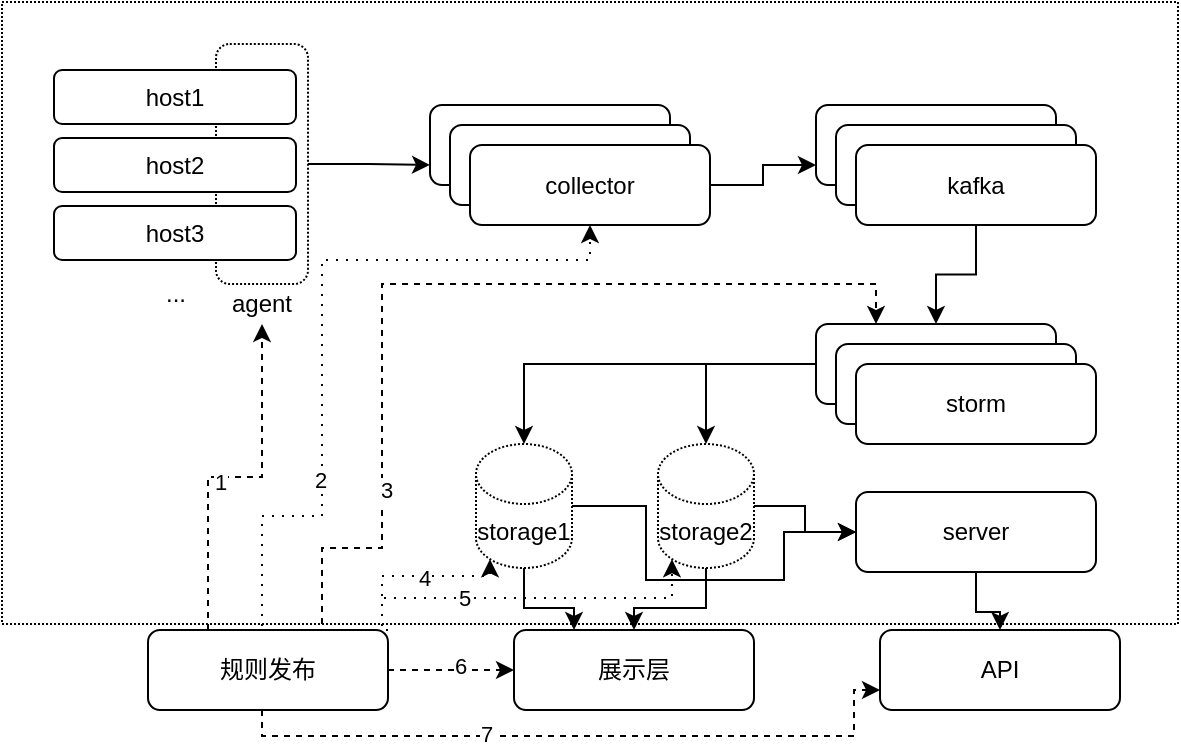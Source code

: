 <mxfile version="13.10.1" type="github">
  <diagram id="RqA7gkf1sfRdEyldcE1K" name="Page-1">
    <mxGraphModel dx="946" dy="557" grid="0" gridSize="10" guides="1" tooltips="1" connect="1" arrows="1" fold="1" page="1" pageScale="1" pageWidth="827" pageHeight="1169" math="0" shadow="0">
      <root>
        <mxCell id="0" />
        <mxCell id="1" parent="0" />
        <mxCell id="BtfTo6FAUonUfdYVLxbR-29" value="" style="rounded=0;whiteSpace=wrap;html=1;dashed=1;dashPattern=1 1;" vertex="1" parent="1">
          <mxGeometry x="19" y="100" width="588" height="311" as="geometry" />
        </mxCell>
        <mxCell id="BtfTo6FAUonUfdYVLxbR-17" style="edgeStyle=orthogonalEdgeStyle;rounded=0;orthogonalLoop=1;jettySize=auto;html=1;entryX=0;entryY=0.75;entryDx=0;entryDy=0;" edge="1" parent="1" source="BtfTo6FAUonUfdYVLxbR-7" target="BtfTo6FAUonUfdYVLxbR-5">
          <mxGeometry relative="1" as="geometry" />
        </mxCell>
        <mxCell id="BtfTo6FAUonUfdYVLxbR-7" value="" style="rounded=1;whiteSpace=wrap;html=1;dashed=1;dashPattern=1 1;" vertex="1" parent="1">
          <mxGeometry x="126" y="121" width="46" height="120" as="geometry" />
        </mxCell>
        <mxCell id="BtfTo6FAUonUfdYVLxbR-1" value="host1" style="rounded=1;whiteSpace=wrap;html=1;" vertex="1" parent="1">
          <mxGeometry x="45" y="134" width="121" height="27" as="geometry" />
        </mxCell>
        <mxCell id="BtfTo6FAUonUfdYVLxbR-2" value="host2" style="rounded=1;whiteSpace=wrap;html=1;" vertex="1" parent="1">
          <mxGeometry x="45" y="168" width="121" height="27" as="geometry" />
        </mxCell>
        <mxCell id="BtfTo6FAUonUfdYVLxbR-3" value="host3" style="rounded=1;whiteSpace=wrap;html=1;" vertex="1" parent="1">
          <mxGeometry x="45" y="202" width="121" height="27" as="geometry" />
        </mxCell>
        <mxCell id="BtfTo6FAUonUfdYVLxbR-4" value="..." style="text;html=1;strokeColor=none;fillColor=none;align=center;verticalAlign=middle;whiteSpace=wrap;rounded=0;" vertex="1" parent="1">
          <mxGeometry x="86" y="236" width="40" height="20" as="geometry" />
        </mxCell>
        <mxCell id="BtfTo6FAUonUfdYVLxbR-5" value="" style="rounded=1;whiteSpace=wrap;html=1;" vertex="1" parent="1">
          <mxGeometry x="233" y="151.5" width="120" height="40" as="geometry" />
        </mxCell>
        <mxCell id="BtfTo6FAUonUfdYVLxbR-8" value="agent" style="text;html=1;strokeColor=none;fillColor=none;align=center;verticalAlign=middle;whiteSpace=wrap;rounded=0;dashed=1;dashPattern=1 1;" vertex="1" parent="1">
          <mxGeometry x="129" y="241" width="40" height="20" as="geometry" />
        </mxCell>
        <mxCell id="BtfTo6FAUonUfdYVLxbR-9" value="" style="rounded=1;whiteSpace=wrap;html=1;" vertex="1" parent="1">
          <mxGeometry x="243" y="161.5" width="120" height="40" as="geometry" />
        </mxCell>
        <mxCell id="BtfTo6FAUonUfdYVLxbR-18" style="edgeStyle=orthogonalEdgeStyle;rounded=0;orthogonalLoop=1;jettySize=auto;html=1;entryX=0;entryY=0.75;entryDx=0;entryDy=0;" edge="1" parent="1" source="BtfTo6FAUonUfdYVLxbR-10" target="BtfTo6FAUonUfdYVLxbR-14">
          <mxGeometry relative="1" as="geometry" />
        </mxCell>
        <mxCell id="BtfTo6FAUonUfdYVLxbR-10" value="collector" style="rounded=1;whiteSpace=wrap;html=1;" vertex="1" parent="1">
          <mxGeometry x="253" y="171.5" width="120" height="40" as="geometry" />
        </mxCell>
        <mxCell id="BtfTo6FAUonUfdYVLxbR-14" value="" style="rounded=1;whiteSpace=wrap;html=1;" vertex="1" parent="1">
          <mxGeometry x="426" y="151.5" width="120" height="40" as="geometry" />
        </mxCell>
        <mxCell id="BtfTo6FAUonUfdYVLxbR-15" value="" style="rounded=1;whiteSpace=wrap;html=1;" vertex="1" parent="1">
          <mxGeometry x="436" y="161.5" width="120" height="40" as="geometry" />
        </mxCell>
        <mxCell id="BtfTo6FAUonUfdYVLxbR-23" style="edgeStyle=orthogonalEdgeStyle;rounded=0;orthogonalLoop=1;jettySize=auto;html=1;exitX=0.5;exitY=1;exitDx=0;exitDy=0;entryX=0.5;entryY=0;entryDx=0;entryDy=0;" edge="1" parent="1" source="BtfTo6FAUonUfdYVLxbR-16" target="BtfTo6FAUonUfdYVLxbR-20">
          <mxGeometry relative="1" as="geometry" />
        </mxCell>
        <mxCell id="BtfTo6FAUonUfdYVLxbR-16" value="kafka" style="rounded=1;whiteSpace=wrap;html=1;" vertex="1" parent="1">
          <mxGeometry x="446" y="171.5" width="120" height="40" as="geometry" />
        </mxCell>
        <mxCell id="BtfTo6FAUonUfdYVLxbR-26" style="edgeStyle=orthogonalEdgeStyle;rounded=0;orthogonalLoop=1;jettySize=auto;html=1;exitX=0;exitY=0.5;exitDx=0;exitDy=0;" edge="1" parent="1" source="BtfTo6FAUonUfdYVLxbR-20" target="BtfTo6FAUonUfdYVLxbR-24">
          <mxGeometry relative="1" as="geometry" />
        </mxCell>
        <mxCell id="BtfTo6FAUonUfdYVLxbR-28" style="edgeStyle=orthogonalEdgeStyle;rounded=0;orthogonalLoop=1;jettySize=auto;html=1;" edge="1" parent="1" source="BtfTo6FAUonUfdYVLxbR-20" target="BtfTo6FAUonUfdYVLxbR-25">
          <mxGeometry relative="1" as="geometry" />
        </mxCell>
        <mxCell id="BtfTo6FAUonUfdYVLxbR-20" value="" style="rounded=1;whiteSpace=wrap;html=1;" vertex="1" parent="1">
          <mxGeometry x="426" y="261" width="120" height="40" as="geometry" />
        </mxCell>
        <mxCell id="BtfTo6FAUonUfdYVLxbR-21" value="" style="rounded=1;whiteSpace=wrap;html=1;" vertex="1" parent="1">
          <mxGeometry x="436" y="271" width="120" height="40" as="geometry" />
        </mxCell>
        <mxCell id="BtfTo6FAUonUfdYVLxbR-22" value="storm" style="rounded=1;whiteSpace=wrap;html=1;" vertex="1" parent="1">
          <mxGeometry x="446" y="281" width="120" height="40" as="geometry" />
        </mxCell>
        <mxCell id="BtfTo6FAUonUfdYVLxbR-34" style="edgeStyle=orthogonalEdgeStyle;rounded=0;orthogonalLoop=1;jettySize=auto;html=1;entryX=0.25;entryY=0;entryDx=0;entryDy=0;" edge="1" parent="1" source="BtfTo6FAUonUfdYVLxbR-24" target="BtfTo6FAUonUfdYVLxbR-31">
          <mxGeometry relative="1" as="geometry" />
        </mxCell>
        <mxCell id="BtfTo6FAUonUfdYVLxbR-37" style="edgeStyle=orthogonalEdgeStyle;rounded=0;orthogonalLoop=1;jettySize=auto;html=1;entryX=0;entryY=0.5;entryDx=0;entryDy=0;" edge="1" parent="1" source="BtfTo6FAUonUfdYVLxbR-24" target="BtfTo6FAUonUfdYVLxbR-36">
          <mxGeometry relative="1" as="geometry">
            <Array as="points">
              <mxPoint x="341" y="352" />
              <mxPoint x="341" y="389" />
              <mxPoint x="410" y="389" />
              <mxPoint x="410" y="365" />
            </Array>
          </mxGeometry>
        </mxCell>
        <mxCell id="BtfTo6FAUonUfdYVLxbR-24" value="storage1" style="shape=cylinder3;whiteSpace=wrap;html=1;boundedLbl=1;backgroundOutline=1;size=15;dashed=1;dashPattern=1 1;" vertex="1" parent="1">
          <mxGeometry x="256" y="321" width="48" height="62" as="geometry" />
        </mxCell>
        <mxCell id="BtfTo6FAUonUfdYVLxbR-33" style="edgeStyle=orthogonalEdgeStyle;rounded=0;orthogonalLoop=1;jettySize=auto;html=1;entryX=0.5;entryY=0;entryDx=0;entryDy=0;" edge="1" parent="1" source="BtfTo6FAUonUfdYVLxbR-25" target="BtfTo6FAUonUfdYVLxbR-31">
          <mxGeometry relative="1" as="geometry" />
        </mxCell>
        <mxCell id="BtfTo6FAUonUfdYVLxbR-38" style="edgeStyle=orthogonalEdgeStyle;rounded=0;orthogonalLoop=1;jettySize=auto;html=1;entryX=0;entryY=0.5;entryDx=0;entryDy=0;" edge="1" parent="1" source="BtfTo6FAUonUfdYVLxbR-25" target="BtfTo6FAUonUfdYVLxbR-36">
          <mxGeometry relative="1" as="geometry" />
        </mxCell>
        <mxCell id="BtfTo6FAUonUfdYVLxbR-25" value="storage2" style="shape=cylinder3;whiteSpace=wrap;html=1;boundedLbl=1;backgroundOutline=1;size=15;dashed=1;dashPattern=1 1;" vertex="1" parent="1">
          <mxGeometry x="347" y="321" width="48" height="62" as="geometry" />
        </mxCell>
        <mxCell id="BtfTo6FAUonUfdYVLxbR-31" value="展示层" style="rounded=1;whiteSpace=wrap;html=1;" vertex="1" parent="1">
          <mxGeometry x="275" y="414" width="120" height="40" as="geometry" />
        </mxCell>
        <mxCell id="BtfTo6FAUonUfdYVLxbR-32" value="API" style="rounded=1;whiteSpace=wrap;html=1;" vertex="1" parent="1">
          <mxGeometry x="458" y="414" width="120" height="40" as="geometry" />
        </mxCell>
        <mxCell id="BtfTo6FAUonUfdYVLxbR-40" style="edgeStyle=orthogonalEdgeStyle;rounded=0;orthogonalLoop=1;jettySize=auto;html=1;entryX=0.5;entryY=0;entryDx=0;entryDy=0;" edge="1" parent="1" source="BtfTo6FAUonUfdYVLxbR-36" target="BtfTo6FAUonUfdYVLxbR-32">
          <mxGeometry relative="1" as="geometry" />
        </mxCell>
        <mxCell id="BtfTo6FAUonUfdYVLxbR-36" value="server" style="rounded=1;whiteSpace=wrap;html=1;" vertex="1" parent="1">
          <mxGeometry x="446" y="345" width="120" height="40" as="geometry" />
        </mxCell>
        <mxCell id="BtfTo6FAUonUfdYVLxbR-43" style="edgeStyle=orthogonalEdgeStyle;rounded=0;orthogonalLoop=1;jettySize=auto;html=1;dashed=1;exitX=0.25;exitY=0;exitDx=0;exitDy=0;" edge="1" parent="1" source="BtfTo6FAUonUfdYVLxbR-41" target="BtfTo6FAUonUfdYVLxbR-8">
          <mxGeometry relative="1" as="geometry" />
        </mxCell>
        <mxCell id="BtfTo6FAUonUfdYVLxbR-57" value="1" style="edgeLabel;html=1;align=center;verticalAlign=middle;resizable=0;points=[];" vertex="1" connectable="0" parent="BtfTo6FAUonUfdYVLxbR-43">
          <mxGeometry x="-0.083" y="-1" relative="1" as="geometry">
            <mxPoint y="1" as="offset" />
          </mxGeometry>
        </mxCell>
        <mxCell id="BtfTo6FAUonUfdYVLxbR-44" style="edgeStyle=orthogonalEdgeStyle;rounded=0;orthogonalLoop=1;jettySize=auto;html=1;entryX=0.5;entryY=1;entryDx=0;entryDy=0;dashed=1;exitX=0.5;exitY=0;exitDx=0;exitDy=0;dashPattern=1 4;" edge="1" parent="1" source="BtfTo6FAUonUfdYVLxbR-41" target="BtfTo6FAUonUfdYVLxbR-10">
          <mxGeometry relative="1" as="geometry">
            <Array as="points">
              <mxPoint x="149" y="357" />
              <mxPoint x="179" y="357" />
              <mxPoint x="179" y="229" />
              <mxPoint x="313" y="229" />
            </Array>
          </mxGeometry>
        </mxCell>
        <mxCell id="BtfTo6FAUonUfdYVLxbR-58" value="2" style="edgeLabel;html=1;align=center;verticalAlign=middle;resizable=0;points=[];" vertex="1" connectable="0" parent="BtfTo6FAUonUfdYVLxbR-44">
          <mxGeometry x="-0.415" y="1" relative="1" as="geometry">
            <mxPoint as="offset" />
          </mxGeometry>
        </mxCell>
        <mxCell id="BtfTo6FAUonUfdYVLxbR-46" style="edgeStyle=orthogonalEdgeStyle;rounded=0;orthogonalLoop=1;jettySize=auto;html=1;entryX=0.25;entryY=0;entryDx=0;entryDy=0;dashed=1;exitX=0.75;exitY=0;exitDx=0;exitDy=0;" edge="1" parent="1" source="BtfTo6FAUonUfdYVLxbR-41" target="BtfTo6FAUonUfdYVLxbR-20">
          <mxGeometry relative="1" as="geometry">
            <Array as="points">
              <mxPoint x="179" y="373" />
              <mxPoint x="209" y="373" />
              <mxPoint x="209" y="241" />
              <mxPoint x="456" y="241" />
            </Array>
          </mxGeometry>
        </mxCell>
        <mxCell id="BtfTo6FAUonUfdYVLxbR-53" value="3" style="edgeLabel;html=1;align=center;verticalAlign=middle;resizable=0;points=[];" vertex="1" connectable="0" parent="BtfTo6FAUonUfdYVLxbR-46">
          <mxGeometry x="-0.565" y="-2" relative="1" as="geometry">
            <mxPoint as="offset" />
          </mxGeometry>
        </mxCell>
        <mxCell id="BtfTo6FAUonUfdYVLxbR-47" style="edgeStyle=orthogonalEdgeStyle;rounded=0;orthogonalLoop=1;jettySize=auto;html=1;entryX=0;entryY=0.5;entryDx=0;entryDy=0;dashed=1;" edge="1" parent="1" source="BtfTo6FAUonUfdYVLxbR-41" target="BtfTo6FAUonUfdYVLxbR-31">
          <mxGeometry relative="1" as="geometry">
            <Array as="points">
              <mxPoint x="221" y="434" />
              <mxPoint x="221" y="434" />
            </Array>
          </mxGeometry>
        </mxCell>
        <mxCell id="BtfTo6FAUonUfdYVLxbR-56" value="6" style="edgeLabel;html=1;align=center;verticalAlign=middle;resizable=0;points=[];" vertex="1" connectable="0" parent="BtfTo6FAUonUfdYVLxbR-47">
          <mxGeometry x="0.143" y="2" relative="1" as="geometry">
            <mxPoint as="offset" />
          </mxGeometry>
        </mxCell>
        <mxCell id="BtfTo6FAUonUfdYVLxbR-48" style="edgeStyle=orthogonalEdgeStyle;rounded=0;orthogonalLoop=1;jettySize=auto;html=1;exitX=1;exitY=0;exitDx=0;exitDy=0;entryX=0.145;entryY=1;entryDx=0;entryDy=-4.35;entryPerimeter=0;dashed=1;dashPattern=1 4;" edge="1" parent="1" source="BtfTo6FAUonUfdYVLxbR-41" target="BtfTo6FAUonUfdYVLxbR-24">
          <mxGeometry relative="1" as="geometry">
            <Array as="points">
              <mxPoint x="209" y="387" />
              <mxPoint x="263" y="387" />
            </Array>
          </mxGeometry>
        </mxCell>
        <mxCell id="BtfTo6FAUonUfdYVLxbR-54" value="4" style="edgeLabel;html=1;align=center;verticalAlign=middle;resizable=0;points=[];" vertex="1" connectable="0" parent="BtfTo6FAUonUfdYVLxbR-48">
          <mxGeometry x="0.104" y="-1" relative="1" as="geometry">
            <mxPoint as="offset" />
          </mxGeometry>
        </mxCell>
        <mxCell id="BtfTo6FAUonUfdYVLxbR-49" style="edgeStyle=orthogonalEdgeStyle;rounded=0;orthogonalLoop=1;jettySize=auto;html=1;exitX=1;exitY=0;exitDx=0;exitDy=0;entryX=0.145;entryY=1;entryDx=0;entryDy=-4.35;entryPerimeter=0;dashed=1;dashPattern=1 4;" edge="1" parent="1" source="BtfTo6FAUonUfdYVLxbR-41" target="BtfTo6FAUonUfdYVLxbR-25">
          <mxGeometry relative="1" as="geometry">
            <Array as="points">
              <mxPoint x="209" y="398" />
              <mxPoint x="354" y="398" />
            </Array>
          </mxGeometry>
        </mxCell>
        <mxCell id="BtfTo6FAUonUfdYVLxbR-55" value="5" style="edgeLabel;html=1;align=center;verticalAlign=middle;resizable=0;points=[];" vertex="1" connectable="0" parent="BtfTo6FAUonUfdYVLxbR-49">
          <mxGeometry x="-0.345" relative="1" as="geometry">
            <mxPoint as="offset" />
          </mxGeometry>
        </mxCell>
        <mxCell id="BtfTo6FAUonUfdYVLxbR-50" style="edgeStyle=orthogonalEdgeStyle;rounded=0;orthogonalLoop=1;jettySize=auto;html=1;entryX=0;entryY=0.75;entryDx=0;entryDy=0;dashed=1;" edge="1" parent="1" source="BtfTo6FAUonUfdYVLxbR-41" target="BtfTo6FAUonUfdYVLxbR-32">
          <mxGeometry relative="1" as="geometry">
            <Array as="points">
              <mxPoint x="149" y="467" />
              <mxPoint x="445" y="467" />
              <mxPoint x="445" y="444" />
            </Array>
          </mxGeometry>
        </mxCell>
        <mxCell id="BtfTo6FAUonUfdYVLxbR-60" value="7" style="edgeLabel;html=1;align=center;verticalAlign=middle;resizable=0;points=[];" vertex="1" connectable="0" parent="BtfTo6FAUonUfdYVLxbR-50">
          <mxGeometry x="-0.275" y="1" relative="1" as="geometry">
            <mxPoint as="offset" />
          </mxGeometry>
        </mxCell>
        <mxCell id="BtfTo6FAUonUfdYVLxbR-41" value="规则发布" style="rounded=1;whiteSpace=wrap;html=1;" vertex="1" parent="1">
          <mxGeometry x="92" y="414" width="120" height="40" as="geometry" />
        </mxCell>
      </root>
    </mxGraphModel>
  </diagram>
</mxfile>
